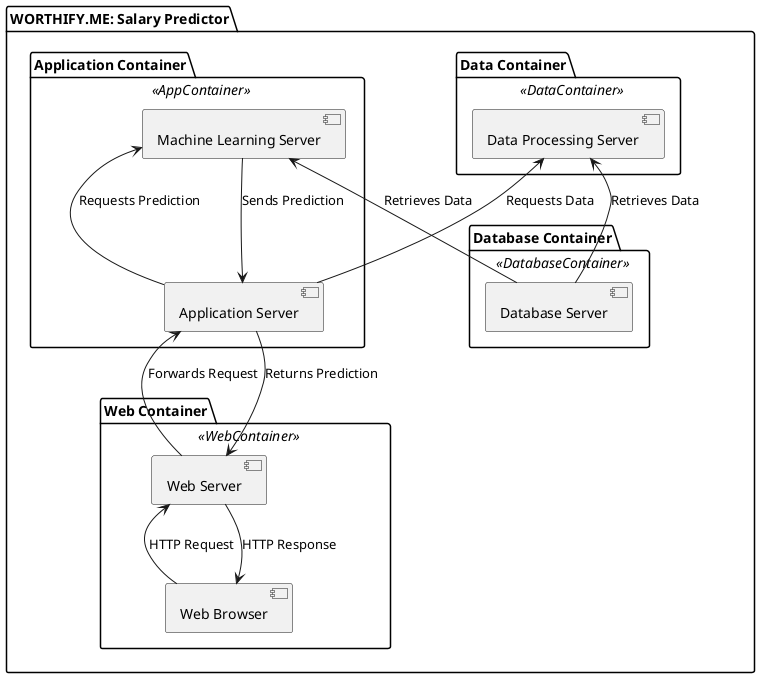 @startuml
 

package "WORTHIFY.ME: Salary Predictor" {
    package "Web Container" <<WebContainer>> {
        [Web Server] as WebServer
        [Web Browser] as Browser
    }
    package "Application Container" <<AppContainer>> {
        [Application Server] as AppServer
        [Machine Learning Server] as MLServer
    }
    package "Data Container" <<DataContainer>> {
        [Data Processing Server] as DataServer
    }
    package "Database Container" <<DatabaseContainer>> {
        [Database Server] as DatabaseServer
    }
    Browser -up-> WebServer : HTTP Request
    WebServer -up-> AppServer : Forwards Request
    AppServer -up-> DataServer : Requests Data
    AppServer -up-> MLServer : Requests Prediction
    DatabaseServer -up-> DataServer : Retrieves Data
    DatabaseServer  -up-> MLServer : Retrieves Data
    MLServer -down-> AppServer : Sends Prediction
    AppServer -down-> WebServer : Returns Prediction
    WebServer -down-> Browser : HTTP Response
}
@enduml